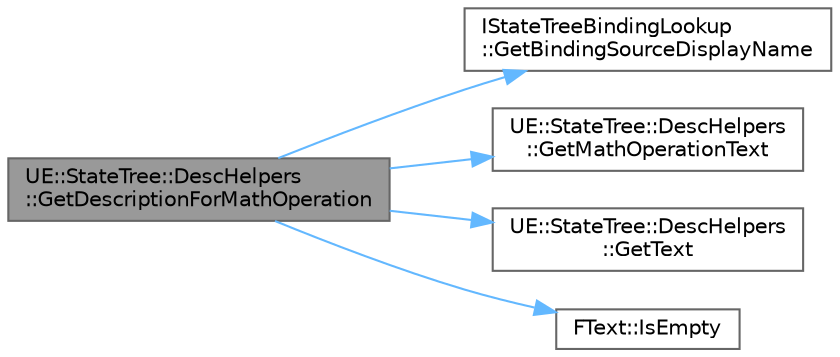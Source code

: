 digraph "UE::StateTree::DescHelpers::GetDescriptionForMathOperation"
{
 // INTERACTIVE_SVG=YES
 // LATEX_PDF_SIZE
  bgcolor="transparent";
  edge [fontname=Helvetica,fontsize=10,labelfontname=Helvetica,labelfontsize=10];
  node [fontname=Helvetica,fontsize=10,shape=box,height=0.2,width=0.4];
  rankdir="LR";
  Node1 [id="Node000001",label="UE::StateTree::DescHelpers\l::GetDescriptionForMathOperation",height=0.2,width=0.4,color="gray40", fillcolor="grey60", style="filled", fontcolor="black",tooltip=" "];
  Node1 -> Node2 [id="edge1_Node000001_Node000002",color="steelblue1",style="solid",tooltip=" "];
  Node2 [id="Node000002",label="IStateTreeBindingLookup\l::GetBindingSourceDisplayName",height=0.2,width=0.4,color="grey40", fillcolor="white", style="filled",URL="$d3/d79/structIStateTreeBindingLookup.html#a6ee46e33d1930596e694efd5f3237425",tooltip=" "];
  Node1 -> Node3 [id="edge2_Node000001_Node000003",color="steelblue1",style="solid",tooltip=" "];
  Node3 [id="Node000003",label="UE::StateTree::DescHelpers\l::GetMathOperationText",height=0.2,width=0.4,color="grey40", fillcolor="white", style="filled",URL="$db/dd4/namespaceUE_1_1StateTree_1_1DescHelpers.html#a28caace95006f6b8f375b760cc5841dd",tooltip=" "];
  Node1 -> Node4 [id="edge3_Node000001_Node000004",color="steelblue1",style="solid",tooltip=" "];
  Node4 [id="Node000004",label="UE::StateTree::DescHelpers\l::GetText",height=0.2,width=0.4,color="grey40", fillcolor="white", style="filled",URL="$db/dd4/namespaceUE_1_1StateTree_1_1DescHelpers.html#a7115ea76d4184b64dd25e8b226171635",tooltip=" "];
  Node1 -> Node5 [id="edge4_Node000001_Node000005",color="steelblue1",style="solid",tooltip=" "];
  Node5 [id="Node000005",label="FText::IsEmpty",height=0.2,width=0.4,color="grey40", fillcolor="white", style="filled",URL="$d0/dcb/classFText.html#a0aecd2a58c11b194f0fe92705b3f8198",tooltip=" "];
}
